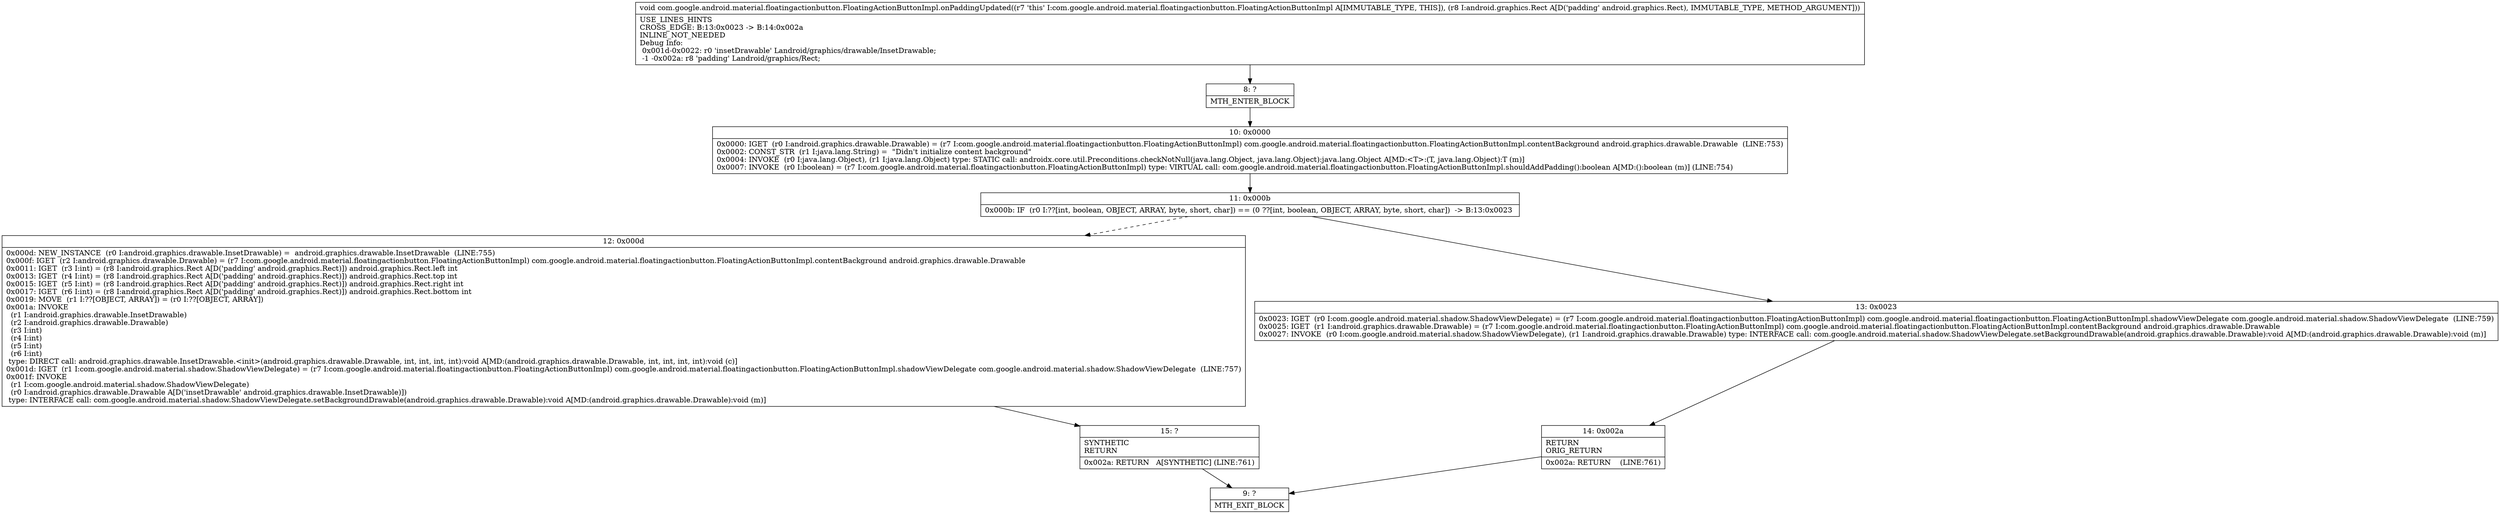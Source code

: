 digraph "CFG forcom.google.android.material.floatingactionbutton.FloatingActionButtonImpl.onPaddingUpdated(Landroid\/graphics\/Rect;)V" {
Node_8 [shape=record,label="{8\:\ ?|MTH_ENTER_BLOCK\l}"];
Node_10 [shape=record,label="{10\:\ 0x0000|0x0000: IGET  (r0 I:android.graphics.drawable.Drawable) = (r7 I:com.google.android.material.floatingactionbutton.FloatingActionButtonImpl) com.google.android.material.floatingactionbutton.FloatingActionButtonImpl.contentBackground android.graphics.drawable.Drawable  (LINE:753)\l0x0002: CONST_STR  (r1 I:java.lang.String) =  \"Didn't initialize content background\" \l0x0004: INVOKE  (r0 I:java.lang.Object), (r1 I:java.lang.Object) type: STATIC call: androidx.core.util.Preconditions.checkNotNull(java.lang.Object, java.lang.Object):java.lang.Object A[MD:\<T\>:(T, java.lang.Object):T (m)]\l0x0007: INVOKE  (r0 I:boolean) = (r7 I:com.google.android.material.floatingactionbutton.FloatingActionButtonImpl) type: VIRTUAL call: com.google.android.material.floatingactionbutton.FloatingActionButtonImpl.shouldAddPadding():boolean A[MD:():boolean (m)] (LINE:754)\l}"];
Node_11 [shape=record,label="{11\:\ 0x000b|0x000b: IF  (r0 I:??[int, boolean, OBJECT, ARRAY, byte, short, char]) == (0 ??[int, boolean, OBJECT, ARRAY, byte, short, char])  \-\> B:13:0x0023 \l}"];
Node_12 [shape=record,label="{12\:\ 0x000d|0x000d: NEW_INSTANCE  (r0 I:android.graphics.drawable.InsetDrawable) =  android.graphics.drawable.InsetDrawable  (LINE:755)\l0x000f: IGET  (r2 I:android.graphics.drawable.Drawable) = (r7 I:com.google.android.material.floatingactionbutton.FloatingActionButtonImpl) com.google.android.material.floatingactionbutton.FloatingActionButtonImpl.contentBackground android.graphics.drawable.Drawable \l0x0011: IGET  (r3 I:int) = (r8 I:android.graphics.Rect A[D('padding' android.graphics.Rect)]) android.graphics.Rect.left int \l0x0013: IGET  (r4 I:int) = (r8 I:android.graphics.Rect A[D('padding' android.graphics.Rect)]) android.graphics.Rect.top int \l0x0015: IGET  (r5 I:int) = (r8 I:android.graphics.Rect A[D('padding' android.graphics.Rect)]) android.graphics.Rect.right int \l0x0017: IGET  (r6 I:int) = (r8 I:android.graphics.Rect A[D('padding' android.graphics.Rect)]) android.graphics.Rect.bottom int \l0x0019: MOVE  (r1 I:??[OBJECT, ARRAY]) = (r0 I:??[OBJECT, ARRAY]) \l0x001a: INVOKE  \l  (r1 I:android.graphics.drawable.InsetDrawable)\l  (r2 I:android.graphics.drawable.Drawable)\l  (r3 I:int)\l  (r4 I:int)\l  (r5 I:int)\l  (r6 I:int)\l type: DIRECT call: android.graphics.drawable.InsetDrawable.\<init\>(android.graphics.drawable.Drawable, int, int, int, int):void A[MD:(android.graphics.drawable.Drawable, int, int, int, int):void (c)]\l0x001d: IGET  (r1 I:com.google.android.material.shadow.ShadowViewDelegate) = (r7 I:com.google.android.material.floatingactionbutton.FloatingActionButtonImpl) com.google.android.material.floatingactionbutton.FloatingActionButtonImpl.shadowViewDelegate com.google.android.material.shadow.ShadowViewDelegate  (LINE:757)\l0x001f: INVOKE  \l  (r1 I:com.google.android.material.shadow.ShadowViewDelegate)\l  (r0 I:android.graphics.drawable.Drawable A[D('insetDrawable' android.graphics.drawable.InsetDrawable)])\l type: INTERFACE call: com.google.android.material.shadow.ShadowViewDelegate.setBackgroundDrawable(android.graphics.drawable.Drawable):void A[MD:(android.graphics.drawable.Drawable):void (m)]\l}"];
Node_15 [shape=record,label="{15\:\ ?|SYNTHETIC\lRETURN\l|0x002a: RETURN   A[SYNTHETIC] (LINE:761)\l}"];
Node_9 [shape=record,label="{9\:\ ?|MTH_EXIT_BLOCK\l}"];
Node_13 [shape=record,label="{13\:\ 0x0023|0x0023: IGET  (r0 I:com.google.android.material.shadow.ShadowViewDelegate) = (r7 I:com.google.android.material.floatingactionbutton.FloatingActionButtonImpl) com.google.android.material.floatingactionbutton.FloatingActionButtonImpl.shadowViewDelegate com.google.android.material.shadow.ShadowViewDelegate  (LINE:759)\l0x0025: IGET  (r1 I:android.graphics.drawable.Drawable) = (r7 I:com.google.android.material.floatingactionbutton.FloatingActionButtonImpl) com.google.android.material.floatingactionbutton.FloatingActionButtonImpl.contentBackground android.graphics.drawable.Drawable \l0x0027: INVOKE  (r0 I:com.google.android.material.shadow.ShadowViewDelegate), (r1 I:android.graphics.drawable.Drawable) type: INTERFACE call: com.google.android.material.shadow.ShadowViewDelegate.setBackgroundDrawable(android.graphics.drawable.Drawable):void A[MD:(android.graphics.drawable.Drawable):void (m)]\l}"];
Node_14 [shape=record,label="{14\:\ 0x002a|RETURN\lORIG_RETURN\l|0x002a: RETURN    (LINE:761)\l}"];
MethodNode[shape=record,label="{void com.google.android.material.floatingactionbutton.FloatingActionButtonImpl.onPaddingUpdated((r7 'this' I:com.google.android.material.floatingactionbutton.FloatingActionButtonImpl A[IMMUTABLE_TYPE, THIS]), (r8 I:android.graphics.Rect A[D('padding' android.graphics.Rect), IMMUTABLE_TYPE, METHOD_ARGUMENT]))  | USE_LINES_HINTS\lCROSS_EDGE: B:13:0x0023 \-\> B:14:0x002a\lINLINE_NOT_NEEDED\lDebug Info:\l  0x001d\-0x0022: r0 'insetDrawable' Landroid\/graphics\/drawable\/InsetDrawable;\l  \-1 \-0x002a: r8 'padding' Landroid\/graphics\/Rect;\l}"];
MethodNode -> Node_8;Node_8 -> Node_10;
Node_10 -> Node_11;
Node_11 -> Node_12[style=dashed];
Node_11 -> Node_13;
Node_12 -> Node_15;
Node_15 -> Node_9;
Node_13 -> Node_14;
Node_14 -> Node_9;
}

